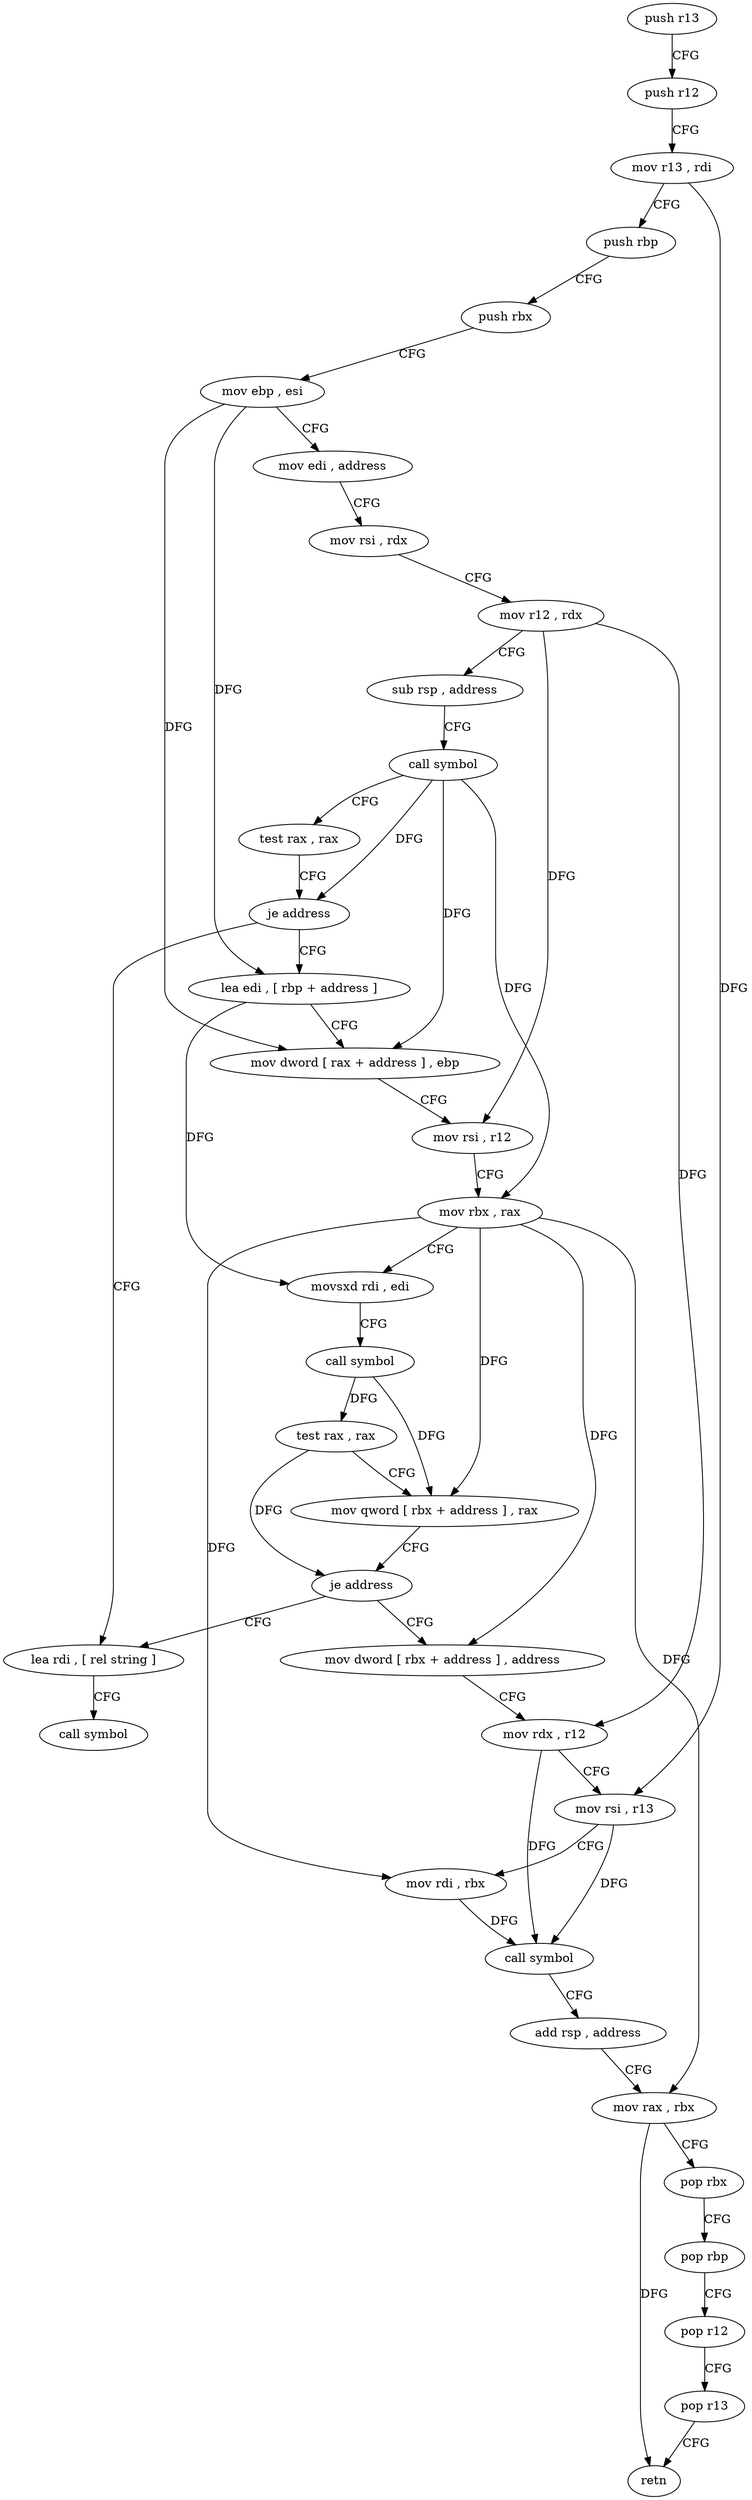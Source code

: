 digraph "func" {
"127344" [label = "push r13" ]
"127346" [label = "push r12" ]
"127348" [label = "mov r13 , rdi" ]
"127351" [label = "push rbp" ]
"127352" [label = "push rbx" ]
"127353" [label = "mov ebp , esi" ]
"127355" [label = "mov edi , address" ]
"127360" [label = "mov rsi , rdx" ]
"127363" [label = "mov r12 , rdx" ]
"127366" [label = "sub rsp , address" ]
"127370" [label = "call symbol" ]
"127375" [label = "test rax , rax" ]
"127378" [label = "je address" ]
"127444" [label = "lea rdi , [ rel string ]" ]
"127380" [label = "lea edi , [ rbp + address ]" ]
"127451" [label = "call symbol" ]
"127383" [label = "mov dword [ rax + address ] , ebp" ]
"127386" [label = "mov rsi , r12" ]
"127389" [label = "mov rbx , rax" ]
"127392" [label = "movsxd rdi , edi" ]
"127395" [label = "call symbol" ]
"127400" [label = "test rax , rax" ]
"127403" [label = "mov qword [ rbx + address ] , rax" ]
"127407" [label = "je address" ]
"127409" [label = "mov dword [ rbx + address ] , address" ]
"127416" [label = "mov rdx , r12" ]
"127419" [label = "mov rsi , r13" ]
"127422" [label = "mov rdi , rbx" ]
"127425" [label = "call symbol" ]
"127430" [label = "add rsp , address" ]
"127434" [label = "mov rax , rbx" ]
"127437" [label = "pop rbx" ]
"127438" [label = "pop rbp" ]
"127439" [label = "pop r12" ]
"127441" [label = "pop r13" ]
"127443" [label = "retn" ]
"127344" -> "127346" [ label = "CFG" ]
"127346" -> "127348" [ label = "CFG" ]
"127348" -> "127351" [ label = "CFG" ]
"127348" -> "127419" [ label = "DFG" ]
"127351" -> "127352" [ label = "CFG" ]
"127352" -> "127353" [ label = "CFG" ]
"127353" -> "127355" [ label = "CFG" ]
"127353" -> "127380" [ label = "DFG" ]
"127353" -> "127383" [ label = "DFG" ]
"127355" -> "127360" [ label = "CFG" ]
"127360" -> "127363" [ label = "CFG" ]
"127363" -> "127366" [ label = "CFG" ]
"127363" -> "127386" [ label = "DFG" ]
"127363" -> "127416" [ label = "DFG" ]
"127366" -> "127370" [ label = "CFG" ]
"127370" -> "127375" [ label = "CFG" ]
"127370" -> "127378" [ label = "DFG" ]
"127370" -> "127383" [ label = "DFG" ]
"127370" -> "127389" [ label = "DFG" ]
"127375" -> "127378" [ label = "CFG" ]
"127378" -> "127444" [ label = "CFG" ]
"127378" -> "127380" [ label = "CFG" ]
"127444" -> "127451" [ label = "CFG" ]
"127380" -> "127383" [ label = "CFG" ]
"127380" -> "127392" [ label = "DFG" ]
"127383" -> "127386" [ label = "CFG" ]
"127386" -> "127389" [ label = "CFG" ]
"127389" -> "127392" [ label = "CFG" ]
"127389" -> "127403" [ label = "DFG" ]
"127389" -> "127409" [ label = "DFG" ]
"127389" -> "127422" [ label = "DFG" ]
"127389" -> "127434" [ label = "DFG" ]
"127392" -> "127395" [ label = "CFG" ]
"127395" -> "127400" [ label = "DFG" ]
"127395" -> "127403" [ label = "DFG" ]
"127400" -> "127403" [ label = "CFG" ]
"127400" -> "127407" [ label = "DFG" ]
"127403" -> "127407" [ label = "CFG" ]
"127407" -> "127444" [ label = "CFG" ]
"127407" -> "127409" [ label = "CFG" ]
"127409" -> "127416" [ label = "CFG" ]
"127416" -> "127419" [ label = "CFG" ]
"127416" -> "127425" [ label = "DFG" ]
"127419" -> "127422" [ label = "CFG" ]
"127419" -> "127425" [ label = "DFG" ]
"127422" -> "127425" [ label = "DFG" ]
"127425" -> "127430" [ label = "CFG" ]
"127430" -> "127434" [ label = "CFG" ]
"127434" -> "127437" [ label = "CFG" ]
"127434" -> "127443" [ label = "DFG" ]
"127437" -> "127438" [ label = "CFG" ]
"127438" -> "127439" [ label = "CFG" ]
"127439" -> "127441" [ label = "CFG" ]
"127441" -> "127443" [ label = "CFG" ]
}
